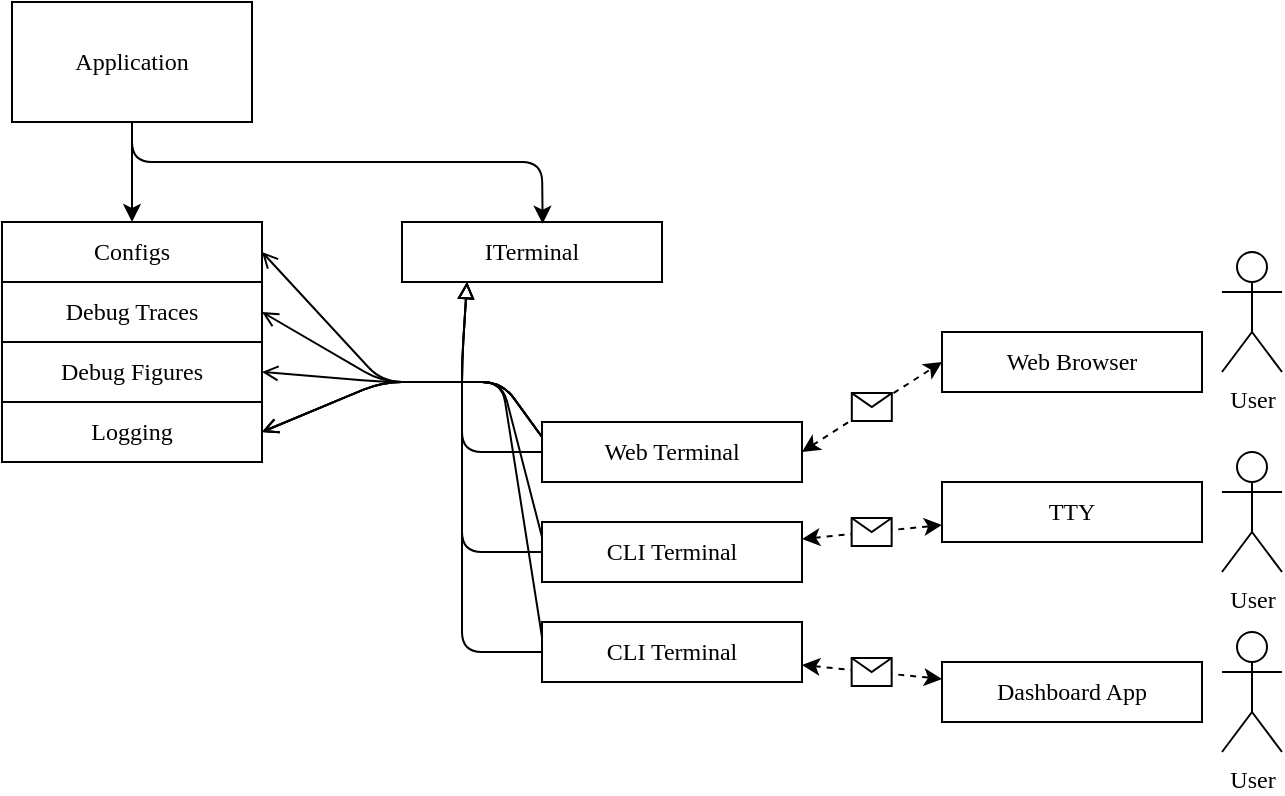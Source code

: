 <mxfile version="20.3.0" type="device"><diagram id="dHPzKx7yUXvVDZwg3Qz5" name="페이지-1"><mxGraphModel dx="818" dy="1038" grid="1" gridSize="10" guides="1" tooltips="1" connect="1" arrows="1" fold="1" page="1" pageScale="1" pageWidth="827" pageHeight="1169" math="0" shadow="0"><root><mxCell id="0"/><mxCell id="1" parent="0"/><mxCell id="A2n9F9rzfnazoZul7XVf-7" style="rounded=0;orthogonalLoop=1;jettySize=auto;html=1;fontFamily=Lucida Console;" edge="1" parent="1" source="A2n9F9rzfnazoZul7XVf-2" target="A2n9F9rzfnazoZul7XVf-3"><mxGeometry relative="1" as="geometry"/></mxCell><mxCell id="A2n9F9rzfnazoZul7XVf-2" value="Application" style="rounded=0;whiteSpace=wrap;html=1;fontFamily=Lucida Console;" vertex="1" parent="1"><mxGeometry x="135" y="390" width="120" height="60" as="geometry"/></mxCell><mxCell id="A2n9F9rzfnazoZul7XVf-3" value="Configs" style="rounded=0;whiteSpace=wrap;html=1;fontFamily=Lucida Console;" vertex="1" parent="1"><mxGeometry x="130" y="500" width="130" height="30" as="geometry"/></mxCell><mxCell id="A2n9F9rzfnazoZul7XVf-4" value="Debug Traces" style="rounded=0;whiteSpace=wrap;html=1;fontFamily=Lucida Console;" vertex="1" parent="1"><mxGeometry x="130" y="530" width="130" height="30" as="geometry"/></mxCell><mxCell id="A2n9F9rzfnazoZul7XVf-5" value="Debug Figures" style="rounded=0;whiteSpace=wrap;html=1;fontFamily=Lucida Console;" vertex="1" parent="1"><mxGeometry x="130" y="560" width="130" height="30" as="geometry"/></mxCell><mxCell id="A2n9F9rzfnazoZul7XVf-6" value="Logging" style="rounded=0;whiteSpace=wrap;html=1;fontFamily=Lucida Console;" vertex="1" parent="1"><mxGeometry x="130" y="590" width="130" height="30" as="geometry"/></mxCell><mxCell id="A2n9F9rzfnazoZul7XVf-8" value="ITerminal" style="rounded=0;whiteSpace=wrap;html=1;fontFamily=Lucida Console;" vertex="1" parent="1"><mxGeometry x="330" y="500" width="130" height="30" as="geometry"/></mxCell><mxCell id="A2n9F9rzfnazoZul7XVf-9" style="rounded=1;orthogonalLoop=1;jettySize=auto;html=1;fontFamily=Lucida Console;entryX=0.541;entryY=0.029;entryDx=0;entryDy=0;entryPerimeter=0;" edge="1" parent="1" source="A2n9F9rzfnazoZul7XVf-2" target="A2n9F9rzfnazoZul7XVf-8"><mxGeometry relative="1" as="geometry"><Array as="points"><mxPoint x="195" y="470"/><mxPoint x="400" y="470"/></Array></mxGeometry></mxCell><mxCell id="A2n9F9rzfnazoZul7XVf-15" style="edgeStyle=none;rounded=1;orthogonalLoop=1;jettySize=auto;html=1;entryX=0.25;entryY=1;entryDx=0;entryDy=0;fontFamily=Lucida Console;startArrow=none;startFill=0;endArrow=block;endFill=0;" edge="1" parent="1" source="A2n9F9rzfnazoZul7XVf-10" target="A2n9F9rzfnazoZul7XVf-8"><mxGeometry relative="1" as="geometry"><Array as="points"><mxPoint x="360" y="615"/><mxPoint x="360" y="570"/></Array></mxGeometry></mxCell><mxCell id="A2n9F9rzfnazoZul7XVf-30" style="edgeStyle=none;rounded=1;orthogonalLoop=1;jettySize=auto;html=1;entryX=1;entryY=0.5;entryDx=0;entryDy=0;fontFamily=Lucida Console;startArrow=none;startFill=0;endArrow=open;endFill=0;exitX=0;exitY=0.25;exitDx=0;exitDy=0;" edge="1" parent="1" source="A2n9F9rzfnazoZul7XVf-10" target="A2n9F9rzfnazoZul7XVf-3"><mxGeometry relative="1" as="geometry"><Array as="points"><mxPoint x="380" y="580"/><mxPoint x="320" y="580"/></Array></mxGeometry></mxCell><mxCell id="A2n9F9rzfnazoZul7XVf-10" value="Web Terminal" style="rounded=0;whiteSpace=wrap;html=1;fontFamily=Lucida Console;" vertex="1" parent="1"><mxGeometry x="400" y="600" width="130" height="30" as="geometry"/></mxCell><mxCell id="A2n9F9rzfnazoZul7XVf-16" style="edgeStyle=none;rounded=1;orthogonalLoop=1;jettySize=auto;html=1;entryX=0.25;entryY=1;entryDx=0;entryDy=0;fontFamily=Lucida Console;startArrow=none;startFill=0;endArrow=block;endFill=0;" edge="1" parent="1" source="A2n9F9rzfnazoZul7XVf-11" target="A2n9F9rzfnazoZul7XVf-8"><mxGeometry relative="1" as="geometry"><Array as="points"><mxPoint x="360" y="665"/><mxPoint x="360" y="570"/></Array></mxGeometry></mxCell><mxCell id="A2n9F9rzfnazoZul7XVf-11" value="CLI Terminal" style="rounded=0;whiteSpace=wrap;html=1;fontFamily=Lucida Console;" vertex="1" parent="1"><mxGeometry x="400" y="650" width="130" height="30" as="geometry"/></mxCell><mxCell id="A2n9F9rzfnazoZul7XVf-12" value="CLI Terminal" style="rounded=0;whiteSpace=wrap;html=1;fontFamily=Lucida Console;" vertex="1" parent="1"><mxGeometry x="400" y="700" width="130" height="30" as="geometry"/></mxCell><mxCell id="A2n9F9rzfnazoZul7XVf-13" value="" style="endArrow=classic;html=1;rounded=1;fontFamily=Lucida Console;exitX=1;exitY=0.5;exitDx=0;exitDy=0;dashed=1;startArrow=classic;startFill=1;entryX=0;entryY=0.5;entryDx=0;entryDy=0;" edge="1" parent="1" source="A2n9F9rzfnazoZul7XVf-10" target="A2n9F9rzfnazoZul7XVf-18"><mxGeometry relative="1" as="geometry"><mxPoint x="570" y="540" as="sourcePoint"/><mxPoint x="590" y="580" as="targetPoint"/></mxGeometry></mxCell><mxCell id="A2n9F9rzfnazoZul7XVf-14" value="" style="shape=message;html=1;outlineConnect=0;fontFamily=Lucida Console;" vertex="1" parent="A2n9F9rzfnazoZul7XVf-13"><mxGeometry width="20" height="14" relative="1" as="geometry"><mxPoint x="-10" y="-7" as="offset"/></mxGeometry></mxCell><mxCell id="A2n9F9rzfnazoZul7XVf-17" style="edgeStyle=none;rounded=1;orthogonalLoop=1;jettySize=auto;html=1;entryX=0.25;entryY=1;entryDx=0;entryDy=0;fontFamily=Lucida Console;startArrow=none;startFill=0;endArrow=block;endFill=0;exitX=0;exitY=0.5;exitDx=0;exitDy=0;" edge="1" parent="1" source="A2n9F9rzfnazoZul7XVf-12" target="A2n9F9rzfnazoZul7XVf-8"><mxGeometry relative="1" as="geometry"><Array as="points"><mxPoint x="360" y="715"/><mxPoint x="360" y="665"/><mxPoint x="360" y="570"/></Array></mxGeometry></mxCell><mxCell id="A2n9F9rzfnazoZul7XVf-18" value="Web Browser" style="rounded=0;whiteSpace=wrap;html=1;fontFamily=Lucida Console;" vertex="1" parent="1"><mxGeometry x="600" y="555" width="130" height="30" as="geometry"/></mxCell><mxCell id="A2n9F9rzfnazoZul7XVf-19" value="TTY" style="rounded=0;whiteSpace=wrap;html=1;fontFamily=Lucida Console;" vertex="1" parent="1"><mxGeometry x="600" y="630" width="130" height="30" as="geometry"/></mxCell><mxCell id="A2n9F9rzfnazoZul7XVf-20" value="" style="endArrow=classic;html=1;rounded=1;fontFamily=Lucida Console;dashed=1;startArrow=classic;startFill=1;" edge="1" parent="1" source="A2n9F9rzfnazoZul7XVf-11" target="A2n9F9rzfnazoZul7XVf-19"><mxGeometry relative="1" as="geometry"><mxPoint x="540" y="625" as="sourcePoint"/><mxPoint x="610" y="580" as="targetPoint"/></mxGeometry></mxCell><mxCell id="A2n9F9rzfnazoZul7XVf-21" value="" style="shape=message;html=1;outlineConnect=0;fontFamily=Lucida Console;" vertex="1" parent="A2n9F9rzfnazoZul7XVf-20"><mxGeometry width="20" height="14" relative="1" as="geometry"><mxPoint x="-10" y="-7" as="offset"/></mxGeometry></mxCell><mxCell id="A2n9F9rzfnazoZul7XVf-22" value="Dashboard App" style="rounded=0;whiteSpace=wrap;html=1;fontFamily=Lucida Console;" vertex="1" parent="1"><mxGeometry x="600" y="720" width="130" height="30" as="geometry"/></mxCell><mxCell id="A2n9F9rzfnazoZul7XVf-23" value="" style="endArrow=classic;html=1;rounded=1;fontFamily=Lucida Console;dashed=1;startArrow=classic;startFill=1;" edge="1" parent="1" source="A2n9F9rzfnazoZul7XVf-12" target="A2n9F9rzfnazoZul7XVf-22"><mxGeometry relative="1" as="geometry"><mxPoint x="540" y="625" as="sourcePoint"/><mxPoint x="610" y="580" as="targetPoint"/></mxGeometry></mxCell><mxCell id="A2n9F9rzfnazoZul7XVf-24" value="" style="shape=message;html=1;outlineConnect=0;fontFamily=Lucida Console;" vertex="1" parent="A2n9F9rzfnazoZul7XVf-23"><mxGeometry width="20" height="14" relative="1" as="geometry"><mxPoint x="-10" y="-7" as="offset"/></mxGeometry></mxCell><mxCell id="A2n9F9rzfnazoZul7XVf-25" value="User" style="shape=umlActor;verticalLabelPosition=bottom;verticalAlign=top;html=1;outlineConnect=0;fontFamily=Lucida Console;" vertex="1" parent="1"><mxGeometry x="740" y="515" width="30" height="60" as="geometry"/></mxCell><mxCell id="A2n9F9rzfnazoZul7XVf-28" value="User" style="shape=umlActor;verticalLabelPosition=bottom;verticalAlign=top;html=1;outlineConnect=0;fontFamily=Lucida Console;" vertex="1" parent="1"><mxGeometry x="740" y="615" width="30" height="60" as="geometry"/></mxCell><mxCell id="A2n9F9rzfnazoZul7XVf-29" value="User" style="shape=umlActor;verticalLabelPosition=bottom;verticalAlign=top;html=1;outlineConnect=0;fontFamily=Lucida Console;" vertex="1" parent="1"><mxGeometry x="740" y="705" width="30" height="60" as="geometry"/></mxCell><mxCell id="A2n9F9rzfnazoZul7XVf-34" style="edgeStyle=none;rounded=1;orthogonalLoop=1;jettySize=auto;html=1;entryX=1;entryY=0.5;entryDx=0;entryDy=0;fontFamily=Lucida Console;startArrow=none;startFill=0;endArrow=open;endFill=0;exitX=0;exitY=0.25;exitDx=0;exitDy=0;" edge="1" parent="1" source="A2n9F9rzfnazoZul7XVf-10" target="A2n9F9rzfnazoZul7XVf-4"><mxGeometry relative="1" as="geometry"><Array as="points"><mxPoint x="380" y="580"/><mxPoint x="320" y="580"/></Array></mxGeometry></mxCell><mxCell id="A2n9F9rzfnazoZul7XVf-35" style="edgeStyle=none;rounded=1;orthogonalLoop=1;jettySize=auto;html=1;entryX=1;entryY=0.5;entryDx=0;entryDy=0;fontFamily=Lucida Console;startArrow=none;startFill=0;endArrow=open;endFill=0;exitX=0;exitY=0.25;exitDx=0;exitDy=0;" edge="1" parent="1" source="A2n9F9rzfnazoZul7XVf-10" target="A2n9F9rzfnazoZul7XVf-5"><mxGeometry relative="1" as="geometry"><Array as="points"><mxPoint x="380" y="580"/><mxPoint x="320" y="580"/></Array></mxGeometry></mxCell><mxCell id="A2n9F9rzfnazoZul7XVf-36" style="edgeStyle=none;rounded=1;orthogonalLoop=1;jettySize=auto;html=1;entryX=1;entryY=0.5;entryDx=0;entryDy=0;fontFamily=Lucida Console;startArrow=none;startFill=0;endArrow=open;endFill=0;exitX=0;exitY=0.25;exitDx=0;exitDy=0;" edge="1" parent="1" source="A2n9F9rzfnazoZul7XVf-10" target="A2n9F9rzfnazoZul7XVf-6"><mxGeometry relative="1" as="geometry"><Array as="points"><mxPoint x="380" y="580"/><mxPoint x="320" y="580"/></Array></mxGeometry></mxCell><mxCell id="A2n9F9rzfnazoZul7XVf-37" style="edgeStyle=none;rounded=1;orthogonalLoop=1;jettySize=auto;html=1;entryX=1;entryY=0.5;entryDx=0;entryDy=0;fontFamily=Lucida Console;startArrow=none;startFill=0;endArrow=open;endFill=0;exitX=0;exitY=0.25;exitDx=0;exitDy=0;" edge="1" parent="1" source="A2n9F9rzfnazoZul7XVf-11" target="A2n9F9rzfnazoZul7XVf-6"><mxGeometry relative="1" as="geometry"><Array as="points"><mxPoint x="380" y="580"/><mxPoint x="320" y="580"/></Array></mxGeometry></mxCell><mxCell id="A2n9F9rzfnazoZul7XVf-38" style="edgeStyle=none;rounded=1;orthogonalLoop=1;jettySize=auto;html=1;entryX=1;entryY=0.5;entryDx=0;entryDy=0;fontFamily=Lucida Console;startArrow=none;startFill=0;endArrow=open;endFill=0;exitX=0;exitY=0.25;exitDx=0;exitDy=0;" edge="1" parent="1" source="A2n9F9rzfnazoZul7XVf-12" target="A2n9F9rzfnazoZul7XVf-6"><mxGeometry relative="1" as="geometry"><Array as="points"><mxPoint x="380" y="580"/><mxPoint x="320" y="580"/></Array></mxGeometry></mxCell></root></mxGraphModel></diagram></mxfile>